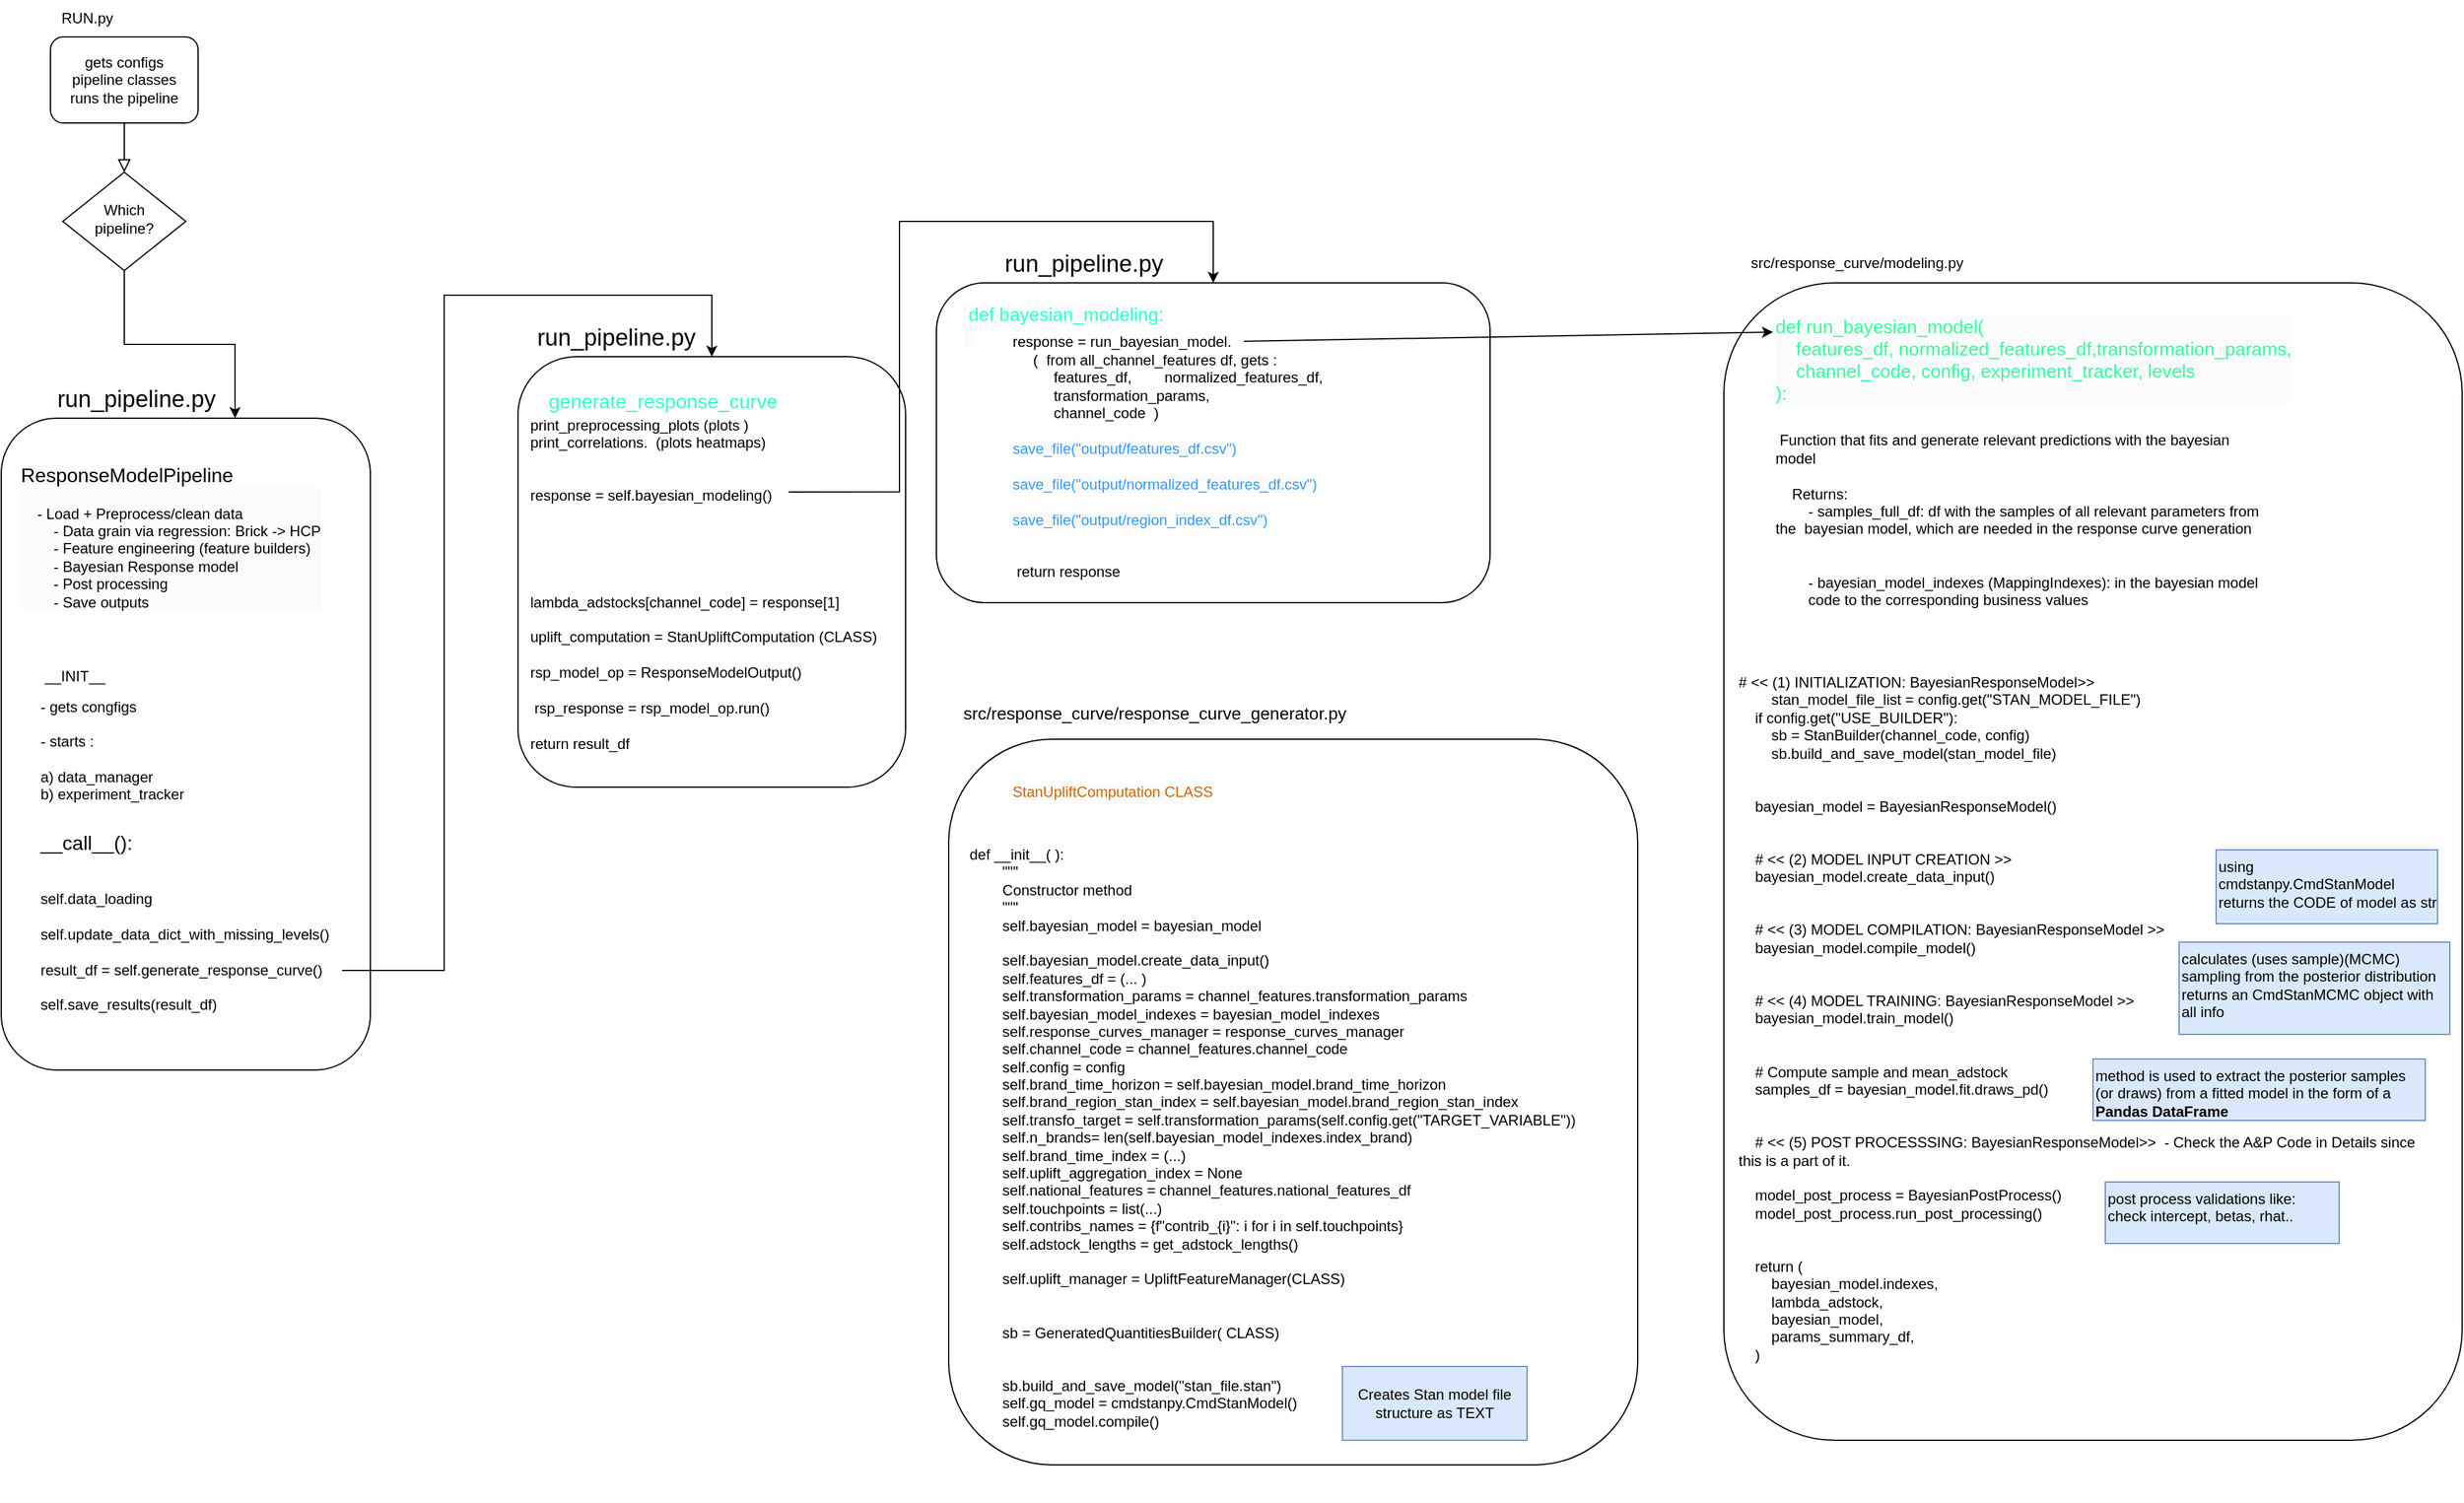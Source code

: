 <mxfile version="24.7.14">
  <diagram id="C5RBs43oDa-KdzZeNtuy" name="Page-1">
    <mxGraphModel dx="817" dy="543" grid="1" gridSize="10" guides="1" tooltips="1" connect="1" arrows="1" fold="1" page="1" pageScale="1" pageWidth="20000" pageHeight="2000" math="0" shadow="0">
      <root>
        <mxCell id="WIyWlLk6GJQsqaUBKTNV-0" />
        <mxCell id="WIyWlLk6GJQsqaUBKTNV-1" parent="WIyWlLk6GJQsqaUBKTNV-0" />
        <mxCell id="bgpGDWmcntnncIZ7-7qG-4" value="" style="rounded=1;whiteSpace=wrap;html=1;" vertex="1" parent="WIyWlLk6GJQsqaUBKTNV-1">
          <mxGeometry x="890" y="650" width="560" height="590" as="geometry" />
        </mxCell>
        <mxCell id="fa4uJrr_QhnZvR9-6Muc-73" value="" style="rounded=1;whiteSpace=wrap;html=1;" parent="WIyWlLk6GJQsqaUBKTNV-1" vertex="1">
          <mxGeometry x="1520" y="279" width="600" height="941" as="geometry" />
        </mxCell>
        <mxCell id="WIyWlLk6GJQsqaUBKTNV-2" value="" style="rounded=0;html=1;jettySize=auto;orthogonalLoop=1;fontSize=11;endArrow=block;endFill=0;endSize=8;strokeWidth=1;shadow=0;labelBackgroundColor=none;edgeStyle=orthogonalEdgeStyle;" parent="WIyWlLk6GJQsqaUBKTNV-1" source="WIyWlLk6GJQsqaUBKTNV-3" target="WIyWlLk6GJQsqaUBKTNV-6" edge="1">
          <mxGeometry relative="1" as="geometry" />
        </mxCell>
        <mxCell id="WIyWlLk6GJQsqaUBKTNV-3" value="gets configs&lt;div&gt;pipeline classes&lt;/div&gt;&lt;div&gt;runs the pipeline&lt;/div&gt;" style="rounded=1;whiteSpace=wrap;html=1;fontSize=12;glass=0;strokeWidth=1;shadow=0;" parent="WIyWlLk6GJQsqaUBKTNV-1" vertex="1">
          <mxGeometry x="160" y="79" width="120" height="70" as="geometry" />
        </mxCell>
        <mxCell id="fa4uJrr_QhnZvR9-6Muc-9" value="" style="edgeStyle=orthogonalEdgeStyle;rounded=0;orthogonalLoop=1;jettySize=auto;html=1;" parent="WIyWlLk6GJQsqaUBKTNV-1" source="WIyWlLk6GJQsqaUBKTNV-6" target="WIyWlLk6GJQsqaUBKTNV-7" edge="1">
          <mxGeometry relative="1" as="geometry">
            <Array as="points">
              <mxPoint x="220" y="329" />
              <mxPoint x="310" y="329" />
            </Array>
          </mxGeometry>
        </mxCell>
        <mxCell id="WIyWlLk6GJQsqaUBKTNV-6" value="Which&lt;div&gt;&amp;nbsp;pipeline?&amp;nbsp;&lt;/div&gt;" style="rhombus;whiteSpace=wrap;html=1;shadow=0;fontFamily=Helvetica;fontSize=12;align=center;strokeWidth=1;spacing=6;spacingTop=-4;" parent="WIyWlLk6GJQsqaUBKTNV-1" vertex="1">
          <mxGeometry x="170" y="189" width="100" height="80" as="geometry" />
        </mxCell>
        <mxCell id="WIyWlLk6GJQsqaUBKTNV-7" value="" style="rounded=1;whiteSpace=wrap;html=1;fontSize=12;glass=0;strokeWidth=1;shadow=0;" parent="WIyWlLk6GJQsqaUBKTNV-1" vertex="1">
          <mxGeometry x="120" y="389" width="300" height="530" as="geometry" />
        </mxCell>
        <mxCell id="fa4uJrr_QhnZvR9-6Muc-4" value="RUN.py" style="text;html=1;align=center;verticalAlign=middle;whiteSpace=wrap;rounded=0;" parent="WIyWlLk6GJQsqaUBKTNV-1" vertex="1">
          <mxGeometry x="160" y="49" width="60" height="30" as="geometry" />
        </mxCell>
        <mxCell id="fa4uJrr_QhnZvR9-6Muc-8" value="&lt;font style=&quot;forced-color-adjust: none; color: rgb(0, 0, 0); font-family: Helvetica; font-style: normal; font-variant-ligatures: normal; font-variant-caps: normal; font-weight: 400; letter-spacing: normal; orphans: 2; text-align: center; text-indent: 0px; text-transform: none; widows: 2; word-spacing: 0px; -webkit-text-stroke-width: 0px; white-space: normal; background-color: rgb(251, 251, 251); text-decoration-thickness: initial; text-decoration-style: initial; text-decoration-color: initial; font-size: 16px;&quot;&gt;ResponseModelPipeline&lt;/font&gt;&lt;div style=&quot;forced-color-adjust: none; color: rgb(0, 0, 0); font-family: Helvetica; font-size: 12px; font-style: normal; font-variant-ligatures: normal; font-variant-caps: normal; font-weight: 400; letter-spacing: normal; orphans: 2; text-align: center; text-indent: 0px; text-transform: none; widows: 2; word-spacing: 0px; -webkit-text-stroke-width: 0px; white-space: normal; background-color: rgb(251, 251, 251); text-decoration-thickness: initial; text-decoration-style: initial; text-decoration-color: initial;&quot;&gt;&lt;div style=&quot;forced-color-adjust: none; text-align: left;&quot;&gt;&lt;span style=&quot;forced-color-adjust: none; white-space: pre;&quot;&gt;&lt;span style=&quot;white-space: pre;&quot;&gt;&amp;nbsp;&amp;nbsp;&amp;nbsp;&amp;nbsp;&lt;/span&gt;&lt;/span&gt;&lt;/div&gt;&lt;div style=&quot;forced-color-adjust: none; text-align: left;&quot;&gt;&lt;span style=&quot;forced-color-adjust: none; white-space: pre;&quot;&gt;&lt;span style=&quot;white-space: pre;&quot;&gt;&amp;nbsp;&amp;nbsp;&amp;nbsp;&amp;nbsp;&lt;/span&gt;&lt;/span&gt;- Load + Preprocess/clean data&lt;/div&gt;&lt;div style=&quot;forced-color-adjust: none; text-align: left;&quot;&gt;&amp;nbsp; &amp;nbsp; &amp;nbsp; &amp;nbsp; - Data grain via regression: Brick -&amp;gt; HCP&lt;/div&gt;&lt;div style=&quot;forced-color-adjust: none; text-align: left;&quot;&gt;&amp;nbsp; &amp;nbsp; &amp;nbsp; &amp;nbsp; - Feature engineering (feature builders)&lt;/div&gt;&lt;div style=&quot;forced-color-adjust: none; text-align: left;&quot;&gt;&amp;nbsp; &amp;nbsp; &amp;nbsp; &amp;nbsp; - Bayesian Response model&lt;/div&gt;&lt;div style=&quot;forced-color-adjust: none; text-align: left;&quot;&gt;&amp;nbsp; &amp;nbsp; &amp;nbsp; &amp;nbsp; - Post processing&lt;/div&gt;&lt;div style=&quot;forced-color-adjust: none; text-align: left;&quot;&gt;&amp;nbsp; &amp;nbsp; &amp;nbsp; &amp;nbsp; - Save outputs&lt;/div&gt;&lt;/div&gt;" style="text;whiteSpace=wrap;html=1;" parent="WIyWlLk6GJQsqaUBKTNV-1" vertex="1">
          <mxGeometry x="134" y="419" width="280" height="140" as="geometry" />
        </mxCell>
        <mxCell id="fa4uJrr_QhnZvR9-6Muc-11" value="__INIT__" style="text;html=1;align=center;verticalAlign=middle;whiteSpace=wrap;rounded=0;" parent="WIyWlLk6GJQsqaUBKTNV-1" vertex="1">
          <mxGeometry x="150" y="584" width="60" height="30" as="geometry" />
        </mxCell>
        <mxCell id="fa4uJrr_QhnZvR9-6Muc-12" value="&lt;div&gt;&lt;br&gt;&lt;/div&gt;&lt;div&gt;- gets congfigs&lt;/div&gt;&lt;div&gt;&lt;br&gt;&lt;/div&gt;&lt;div&gt;- starts :&lt;/div&gt;&lt;div&gt;&lt;br&gt;&lt;/div&gt;&lt;div&gt;a) data_manager&lt;/div&gt;&lt;div&gt;b) experiment_tracker&lt;/div&gt;" style="text;html=1;align=left;verticalAlign=middle;whiteSpace=wrap;rounded=0;" parent="WIyWlLk6GJQsqaUBKTNV-1" vertex="1">
          <mxGeometry x="150" y="614" width="140" height="75" as="geometry" />
        </mxCell>
        <mxCell id="fa4uJrr_QhnZvR9-6Muc-16" value="&lt;font style=&quot;font-size: 16px;&quot;&gt;__call__():&lt;/font&gt;&lt;div&gt;&lt;font style=&quot;font-size: 12px;&quot;&gt;&lt;br&gt;&lt;/font&gt;&lt;/div&gt;&lt;div&gt;&lt;font style=&quot;font-size: 12px;&quot;&gt;&lt;br&gt;&lt;/font&gt;&lt;/div&gt;&lt;div&gt;&lt;font style=&quot;font-size: 12px;&quot;&gt;self.data_loading&amp;nbsp;&lt;/font&gt;&lt;/div&gt;&lt;div&gt;&lt;font style=&quot;font-size: 12px;&quot;&gt;&lt;br&gt;&lt;/font&gt;&lt;/div&gt;&lt;div&gt;&lt;font style=&quot;font-size: 12px;&quot;&gt;self.update_data_dict_with_missing_levels()&lt;/font&gt;&lt;/div&gt;&lt;div&gt;&lt;font style=&quot;font-size: 12px;&quot;&gt;&lt;br&gt;&lt;/font&gt;&lt;/div&gt;&lt;div&gt;&lt;font style=&quot;&quot;&gt;&lt;div style=&quot;&quot;&gt;result_df = self.generate_response_curve()&lt;/div&gt;&lt;div style=&quot;&quot;&gt;&lt;br&gt;&lt;/div&gt;&lt;div style=&quot;&quot;&gt;self.save_results(result_df)&lt;/div&gt;&lt;/font&gt;&lt;/div&gt;" style="text;html=1;align=left;verticalAlign=middle;whiteSpace=wrap;rounded=0;" parent="WIyWlLk6GJQsqaUBKTNV-1" vertex="1">
          <mxGeometry x="150" y="719" width="260" height="160" as="geometry" />
        </mxCell>
        <mxCell id="fa4uJrr_QhnZvR9-6Muc-17" value="&lt;font style=&quot;font-size: 19px;&quot;&gt;run_pipeline.py&lt;/font&gt;" style="text;html=1;align=center;verticalAlign=middle;whiteSpace=wrap;rounded=0;" parent="WIyWlLk6GJQsqaUBKTNV-1" vertex="1">
          <mxGeometry x="200" y="359" width="60" height="30" as="geometry" />
        </mxCell>
        <mxCell id="fa4uJrr_QhnZvR9-6Muc-56" value="" style="rounded=1;whiteSpace=wrap;html=1;" parent="WIyWlLk6GJQsqaUBKTNV-1" vertex="1">
          <mxGeometry x="540" y="339" width="315" height="350" as="geometry" />
        </mxCell>
        <mxCell id="fa4uJrr_QhnZvR9-6Muc-57" value="generate_response_curve" style="text;whiteSpace=wrap;fontSize=16;fontColor=#33FFC9;" parent="WIyWlLk6GJQsqaUBKTNV-1" vertex="1">
          <mxGeometry x="562.5" y="359" width="270" height="40" as="geometry" />
        </mxCell>
        <UserObject label="" link="save_file(&quot;output/features_df.csv&quot;&#xa;save_file(&quot;output/normalized_features_df.csv&quot;&#xa;save_file(&quot;output/region_index_df.csv&quot;" id="fa4uJrr_QhnZvR9-6Muc-61">
          <mxCell style="edgeStyle=orthogonalEdgeStyle;rounded=0;orthogonalLoop=1;jettySize=auto;html=1;entryX=0.5;entryY=0;entryDx=0;entryDy=0;" parent="WIyWlLk6GJQsqaUBKTNV-1" target="fa4uJrr_QhnZvR9-6Muc-56" edge="1">
            <mxGeometry x="-0.001" relative="1" as="geometry">
              <mxPoint x="397" y="838" as="sourcePoint" />
              <mxPoint x="320" y="399" as="targetPoint" />
              <Array as="points">
                <mxPoint x="480" y="838" />
                <mxPoint x="480" y="289" />
                <mxPoint x="698" y="289" />
              </Array>
              <mxPoint as="offset" />
            </mxGeometry>
          </mxCell>
        </UserObject>
        <mxCell id="fa4uJrr_QhnZvR9-6Muc-62" value="print_preprocessing_plots (plots )&lt;div&gt;print_correlations.&amp;nbsp; (plots heatmaps)&lt;br&gt;&lt;/div&gt;&lt;div&gt;&lt;br&gt;&lt;/div&gt;&lt;div&gt;&lt;br&gt;&lt;/div&gt;&lt;div&gt;response = self.bayesian_modeling()&lt;br&gt;&lt;/div&gt;&lt;div&gt;&lt;span style=&quot;white-space: pre;&quot;&gt;&#x9;&lt;/span&gt;&lt;br&gt;&lt;/div&gt;&lt;div&gt;&lt;br&gt;&lt;/div&gt;&lt;div&gt;&lt;br&gt;&lt;/div&gt;&lt;div&gt;&lt;br&gt;&lt;/div&gt;&lt;div&gt;&lt;br&gt;&lt;/div&gt;&lt;div&gt;&lt;div&gt;lambda_adstocks[channel_code] = response[1]&lt;/div&gt;&lt;div&gt;&lt;br&gt;&lt;/div&gt;&lt;div&gt;uplift_computation&amp;nbsp;= StanUpliftComputation (CLASS)&lt;/div&gt;&lt;/div&gt;&lt;div&gt;&lt;br&gt;&lt;/div&gt;&lt;div&gt;rsp_model_op = ResponseModelOutput()&lt;br&gt;&lt;/div&gt;&lt;div&gt;&lt;br&gt;&lt;/div&gt;&lt;div&gt;&amp;nbsp;rsp_response = rsp_model_op.run()&lt;br&gt;&lt;/div&gt;&lt;div&gt;&lt;br&gt;&lt;/div&gt;&lt;div&gt;return result_df&lt;br&gt;&lt;/div&gt;" style="text;html=1;align=left;verticalAlign=middle;whiteSpace=wrap;rounded=0;" parent="WIyWlLk6GJQsqaUBKTNV-1" vertex="1">
          <mxGeometry x="547.5" y="389" width="300" height="270" as="geometry" />
        </mxCell>
        <mxCell id="fa4uJrr_QhnZvR9-6Muc-64" value="" style="rounded=1;whiteSpace=wrap;html=1;" parent="WIyWlLk6GJQsqaUBKTNV-1" vertex="1">
          <mxGeometry x="880" y="279" width="450" height="260" as="geometry" />
        </mxCell>
        <UserObject label="  &#xa;response = run_bayesian_model. &#xa;     (  from all_channel_features df, gets :&#xa;          features_df,        normalized_features_df,&#xa;          transformation_params,&#xa;          channel_code  )&#xa;&#xa;&#xa;&#xa;&#xa;&#xa;&#xa;&#xa;     &#xa; return response" link="response = run_bayesian_model(&#xa;            all_channel_features[channel_code].features_df,&#xa;            all_channel_features[channel_code].normalized_features_df,&#xa;            all_channel_features[channel_code].transformation_params,&#xa;            all_channel_features[channel_code].channel_code,&#xa;            self.config,&#xa;            self.experiment_tracker,&#xa;            level,&#xa;        )&#xa;&#xa;&#xa;        save_file(&#xa;            data=all_channel_features[channel_code].features_df,&#xa;            file_name=f&#39;{&quot;output/features_df.csv&quot;}&#39;,&#xa;            experiment_tracker=self.experiment_tracker,&#xa;            mlflow_directory=channel_code&#xa;            if level is None&#xa;            else osp.join(level[&quot;speciality&quot;], level[&quot;segment_code&quot;], level[&quot;segment_value&quot;]),&#xa;        )&#xa;        save_file(&#xa;            data=all_channel_features[channel_code].normalized_features_df,&#xa;            file_name=f&#39;{&quot;output/normalized_features_df.csv&quot;}&#39;,&#xa;            experiment_tracker=self.experiment_tracker,&#xa;            mlflow_directory=channel_code&#xa;            if level is None&#xa;            else osp.join(level[&quot;speciality&quot;], level[&quot;segment_code&quot;], level[&quot;segment_value&quot;]),&#xa;        )&#xa;        save_file(&#xa;            data=response[0].region_index_df,&#xa;            file_name=f&#39;{&quot;output/region_index_df.csv&quot;}&#39;,&#xa;            experiment_tracker=self.experiment_tracker,&#xa;            mlflow_directory=channel_code&#xa;            if level is None&#xa;            else osp.join(level[&quot;speciality&quot;], level[&quot;segment_code&quot;], level[&quot;segment_value&quot;]),&#xa;        )&#xa;        return response" id="fa4uJrr_QhnZvR9-6Muc-63">
          <mxCell style="text;whiteSpace=wrap;" parent="WIyWlLk6GJQsqaUBKTNV-1" vertex="1">
            <mxGeometry x="940" y="299" width="380" height="240" as="geometry" />
          </mxCell>
        </UserObject>
        <UserObject label="" id="fa4uJrr_QhnZvR9-6Muc-66">
          <mxCell style="edgeStyle=orthogonalEdgeStyle;rounded=0;orthogonalLoop=1;jettySize=auto;html=1;entryX=0.5;entryY=0;entryDx=0;entryDy=0;exitX=0.708;exitY=0.222;exitDx=0;exitDy=0;exitPerimeter=0;" parent="WIyWlLk6GJQsqaUBKTNV-1" source="fa4uJrr_QhnZvR9-6Muc-62" target="fa4uJrr_QhnZvR9-6Muc-64" edge="1">
            <mxGeometry x="-0.001" relative="1" as="geometry">
              <mxPoint x="850" y="779" as="sourcePoint" />
              <mxPoint x="1240.5" y="429.47" as="targetPoint" />
              <Array as="points">
                <mxPoint x="850" y="449" />
                <mxPoint x="850" y="229" />
                <mxPoint x="1105" y="229" />
              </Array>
              <mxPoint as="offset" />
            </mxGeometry>
          </mxCell>
        </UserObject>
        <mxCell id="fa4uJrr_QhnZvR9-6Muc-68" value=" &#xa; Function that fits and generate relevant predictions with the bayesian model&#xa;&#xa;    Returns:&#xa;        - samples_full_df: df with the samples of all relevant parameters from the  bayesian model, which are needed in the response curve generation&#xa;&#xa;&#xa;        - bayesian_model_indexes (MappingIndexes): in the bayesian model&#xa;        code to the corresponding business values &#xa;&#xa;&#xa;&#xa;&#xa;&#xa;" style="text;whiteSpace=wrap;" parent="WIyWlLk6GJQsqaUBKTNV-1" vertex="1">
          <mxGeometry x="1560" y="379" width="400" height="191" as="geometry" />
        </mxCell>
        <UserObject label="src/response_curve/modeling.py" link="src/response_curve/modeling.py" id="fa4uJrr_QhnZvR9-6Muc-69">
          <mxCell style="text;whiteSpace=wrap;" parent="WIyWlLk6GJQsqaUBKTNV-1" vertex="1">
            <mxGeometry x="1540" y="249" width="210" height="40" as="geometry" />
          </mxCell>
        </UserObject>
        <mxCell id="fa4uJrr_QhnZvR9-6Muc-70" value="&lt;font style=&quot;font-size: 19px;&quot;&gt;run_pipeline.py&lt;/font&gt;" style="text;html=1;align=center;verticalAlign=middle;whiteSpace=wrap;rounded=0;" parent="WIyWlLk6GJQsqaUBKTNV-1" vertex="1">
          <mxGeometry x="590" y="309" width="60" height="30" as="geometry" />
        </mxCell>
        <mxCell id="fa4uJrr_QhnZvR9-6Muc-71" value="&lt;font style=&quot;font-size: 19px;&quot;&gt;run_pipeline.py&lt;/font&gt;" style="text;html=1;align=center;verticalAlign=middle;whiteSpace=wrap;rounded=0;" parent="WIyWlLk6GJQsqaUBKTNV-1" vertex="1">
          <mxGeometry x="970" y="249" width="60" height="30" as="geometry" />
        </mxCell>
        <mxCell id="fa4uJrr_QhnZvR9-6Muc-72" value="&lt;font color=&quot;#33ffc9&quot; style=&quot;font-size: 15px;&quot;&gt;&lt;span style=&quot;font-family: Helvetica; font-style: normal; font-variant-ligatures: normal; font-variant-caps: normal; font-weight: 400; letter-spacing: normal; orphans: 2; text-align: left; text-indent: 0px; text-transform: none; widows: 2; word-spacing: 0px; -webkit-text-stroke-width: 0px; white-space: normal; background-color: rgb(251, 251, 251); text-decoration-thickness: initial; text-decoration-style: initial; text-decoration-color: initial; float: none; display: inline !important;&quot;&gt;&amp;nbsp;def bayesian_modeling:&lt;/span&gt;&lt;br style=&quot;forced-color-adjust: none; padding: 0px; margin: 0px; font-family: Helvetica; font-style: normal; font-variant-ligatures: normal; font-variant-caps: normal; font-weight: 400; letter-spacing: normal; orphans: 2; text-align: left; text-indent: 0px; text-transform: none; widows: 2; word-spacing: 0px; -webkit-text-stroke-width: 0px; white-space: normal; background-color: rgb(251, 251, 251); text-decoration-thickness: initial; text-decoration-style: initial; text-decoration-color: initial;&quot;&gt;&lt;span style=&quot;forced-color-adjust: none; padding: 0px; margin: 0px; font-family: Helvetica; font-style: normal; font-variant-ligatures: normal; font-variant-caps: normal; font-weight: 400; letter-spacing: normal; orphans: 2; text-align: left; text-indent: 0px; text-transform: none; widows: 2; word-spacing: 0px; -webkit-text-stroke-width: 0px; background-color: rgb(251, 251, 251); text-decoration-thickness: initial; text-decoration-style: initial; text-decoration-color: initial; white-space: pre;&quot;&gt;&amp;nbsp;&amp;nbsp;&lt;/span&gt;&lt;/font&gt;" style="text;whiteSpace=wrap;html=1;" parent="WIyWlLk6GJQsqaUBKTNV-1" vertex="1">
          <mxGeometry x="900" y="289" width="230" height="50" as="geometry" />
        </mxCell>
        <mxCell id="fa4uJrr_QhnZvR9-6Muc-74" value="&lt;div style=&quot;forced-color-adjust: none; padding: 0px; margin: 0px; font-family: Helvetica; font-style: normal; font-variant-ligatures: normal; font-variant-caps: normal; font-weight: 400; letter-spacing: normal; orphans: 2; text-align: left; text-indent: 0px; text-transform: none; widows: 2; word-spacing: 0px; -webkit-text-stroke-width: 0px; white-space: normal; background-color: rgb(251, 251, 251); text-decoration-thickness: initial; text-decoration-style: initial; text-decoration-color: initial; font-size: 15px;&quot;&gt;&lt;font color=&quot;#33ff99&quot; style=&quot;font-size: 15px;&quot;&gt;def run_bayesian_model(&lt;/font&gt;&lt;/div&gt;&lt;div style=&quot;forced-color-adjust: none; padding: 0px; margin: 0px; font-family: Helvetica; font-style: normal; font-variant-ligatures: normal; font-variant-caps: normal; font-weight: 400; letter-spacing: normal; orphans: 2; text-align: left; text-indent: 0px; text-transform: none; widows: 2; word-spacing: 0px; -webkit-text-stroke-width: 0px; white-space: normal; background-color: rgb(251, 251, 251); text-decoration-thickness: initial; text-decoration-style: initial; text-decoration-color: initial; font-size: 15px;&quot;&gt;&lt;font color=&quot;#33ff99&quot; style=&quot;font-size: 15px;&quot;&gt;&amp;nbsp; &amp;nbsp; features_df, normalized_features_df,transformation_params,&lt;/font&gt;&lt;/div&gt;&lt;div style=&quot;forced-color-adjust: none; padding: 0px; margin: 0px; font-family: Helvetica; font-style: normal; font-variant-ligatures: normal; font-variant-caps: normal; font-weight: 400; letter-spacing: normal; orphans: 2; text-align: left; text-indent: 0px; text-transform: none; widows: 2; word-spacing: 0px; -webkit-text-stroke-width: 0px; white-space: normal; background-color: rgb(251, 251, 251); text-decoration-thickness: initial; text-decoration-style: initial; text-decoration-color: initial; font-size: 15px;&quot;&gt;&lt;font color=&quot;#33ff99&quot; style=&quot;font-size: 15px;&quot;&gt;&amp;nbsp; &amp;nbsp; channel_code, config, experiment_tracker, levels&lt;/font&gt;&lt;/div&gt;&lt;div style=&quot;forced-color-adjust: none; padding: 0px; margin: 0px; font-family: Helvetica; font-style: normal; font-variant-ligatures: normal; font-variant-caps: normal; font-weight: 400; letter-spacing: normal; orphans: 2; text-align: left; text-indent: 0px; text-transform: none; widows: 2; word-spacing: 0px; -webkit-text-stroke-width: 0px; white-space: normal; background-color: rgb(251, 251, 251); text-decoration-thickness: initial; text-decoration-style: initial; text-decoration-color: initial; font-size: 15px;&quot;&gt;&lt;font color=&quot;#33ff99&quot; style=&quot;font-size: 15px;&quot;&gt;):&lt;/font&gt;&lt;/div&gt;" style="text;whiteSpace=wrap;html=1;" parent="WIyWlLk6GJQsqaUBKTNV-1" vertex="1">
          <mxGeometry x="1560" y="299" width="480" height="80" as="geometry" />
        </mxCell>
        <UserObject label="# &lt;&lt; (1) INITIALIZATION: BayesianResponseModel&gt;&gt;&#xa;        stan_model_file_list = config.get(&quot;STAN_MODEL_FILE&quot;)&#xa;    if config.get(&quot;USE_BUILDER&quot;):&#xa;        sb = StanBuilder(channel_code, config)&#xa;        sb.build_and_save_model(stan_model_file)&#xa;&#xa;&#xa;    bayesian_model = BayesianResponseModel()&#xa;&#xa;&#xa;    # &lt;&lt; (2) MODEL INPUT CREATION &gt;&gt;&#xa;    bayesian_model.create_data_input()&#xa;&#xa;&#xa;    # &lt;&lt; (3) MODEL COMPILATION: BayesianResponseModel &gt;&gt;&#xa;    bayesian_model.compile_model()&#xa;&#xa;&#xa;    # &lt;&lt; (4) MODEL TRAINING: BayesianResponseModel &gt;&gt;&#xa;    bayesian_model.train_model()&#xa;&#xa;&#xa;    # Compute sample and mean_adstock&#xa;    samples_df = bayesian_model.fit.draws_pd()&#xa;&#xa;&#xa;    # &lt;&lt; (5) POST PROCESSSING: BayesianResponseModel&gt;&gt;  - Check the A&amp;P Code in Details since this is a part of it.&#xa;  &#xa;    model_post_process = BayesianPostProcess()&#xa;    model_post_process.run_post_processing()&#xa;&#xa;&#xa;    return (&#xa;        bayesian_model.indexes,&#xa;        lambda_adstock,&#xa;        bayesian_model,&#xa;        params_summary_df,&#xa;    )" link="# &lt;&lt; (1) INITIALIZATION: BayesianResponseModel&gt;&gt;&#xa;        stan_model_file_list = config.get(&quot;STAN_MODEL_FILE&quot;)&#xa;    if config.get(&quot;USE_BUILDER&quot;):&#xa;        sb = StanBuilder(channel_code, config)&#xa;        sb.build_and_save_model(stan_model_file)&#xa;&#xa;&#xa;    bayesian_model = BayesianResponseModel()&#xa;&#xa;&#xa;    # &lt;&lt; (2) MODEL INPUT CREATION &gt;&gt;&#xa;    bayesian_model.create_data_input()&#xa;&#xa;&#xa;    # &lt;&lt; (3) MODEL COMPILATION: BayesianResponseModel &gt;&gt;&#xa;    bayesian_model.compile_model()&#xa;&#xa;&#xa;    # &lt;&lt; (4) MODEL TRAINING: BayesianResponseModel &gt;&gt;&#xa;    bayesian_model.train_model()&#xa;&#xa;&#xa;    # Compute sample and mean_adstock&#xa;    samples_df = bayesian_model.fit.draws_pd()&#xa;&#xa;&#xa;    # &lt;&lt; (5) POST PROCESSSING: BayesianResponseModel&gt;&gt;  - Check the A&amp;P Code in Details since this is a part of it.&#xa;  &#xa;    model_post_process = BayesianPostProcess()&#xa;    model_post_process.run_post_processing()&#xa;    return (&#xa;        bayesian_model.indexes,&#xa;        lambda_adstock,&#xa;        bayesian_model,&#xa;        params_summary_df,&#xa;    )" id="fa4uJrr_QhnZvR9-6Muc-75">
          <mxCell style="text;whiteSpace=wrap;" parent="WIyWlLk6GJQsqaUBKTNV-1" vertex="1">
            <mxGeometry x="1530" y="590" width="560" height="560" as="geometry" />
          </mxCell>
        </UserObject>
        <mxCell id="fa4uJrr_QhnZvR9-6Muc-76" value="using &#xa;cmdstanpy.CmdStanModel&#xa;returns the CODE of model as str" style="text;whiteSpace=wrap;fillColor=#dae8fc;strokeColor=#6c8ebf;" parent="WIyWlLk6GJQsqaUBKTNV-1" vertex="1">
          <mxGeometry x="1920" y="740" width="180" height="60" as="geometry" />
        </mxCell>
        <mxCell id="fa4uJrr_QhnZvR9-6Muc-77" value="&lt;div&gt;calculates (uses sample)&lt;span style=&quot;background-color: initial;&quot;&gt;(MCMC)&amp;nbsp;&lt;/span&gt;&lt;/div&gt;&lt;div&gt;&lt;span style=&quot;background-color: initial;&quot;&gt;sampling from the posterior distribution&lt;/span&gt;&lt;/div&gt;&lt;div&gt;&lt;span style=&quot;background-color: initial;&quot;&gt;returns an&amp;nbsp;&lt;/span&gt;&lt;span style=&quot;background-color: initial;&quot;&gt;CmdStanMCMC object with all info&lt;/span&gt;&lt;/div&gt;" style="text;whiteSpace=wrap;html=1;fillColor=#dae8fc;strokeColor=#6c8ebf;" parent="WIyWlLk6GJQsqaUBKTNV-1" vertex="1">
          <mxGeometry x="1890" y="815" width="220" height="75" as="geometry" />
        </mxCell>
        <mxCell id="fa4uJrr_QhnZvR9-6Muc-79" value="method is used to extract the posterior samples (or draws) from a fitted model in the form of a &lt;strong&gt;Pandas DataFrame&lt;/strong&gt;" style="text;whiteSpace=wrap;html=1;fillColor=#dae8fc;strokeColor=#6c8ebf;" parent="WIyWlLk6GJQsqaUBKTNV-1" vertex="1">
          <mxGeometry x="1820" y="910" width="270" height="50" as="geometry" />
        </mxCell>
        <mxCell id="fa4uJrr_QhnZvR9-6Muc-81" value="" style="endArrow=classic;html=1;rounded=0;entryX=0;entryY=0.25;entryDx=0;entryDy=0;exitX=1;exitY=0.75;exitDx=0;exitDy=0;" parent="WIyWlLk6GJQsqaUBKTNV-1" source="fa4uJrr_QhnZvR9-6Muc-72" target="fa4uJrr_QhnZvR9-6Muc-74" edge="1">
          <mxGeometry width="50" height="50" relative="1" as="geometry">
            <mxPoint x="1170" y="340" as="sourcePoint" />
            <mxPoint x="1220" y="290" as="targetPoint" />
          </mxGeometry>
        </mxCell>
        <mxCell id="bgpGDWmcntnncIZ7-7qG-0" value="post process validations like:&#xa;check intercept, betas, rhat.." style="text;whiteSpace=wrap;fillColor=#dae8fc;strokeColor=#6c8ebf;" vertex="1" parent="WIyWlLk6GJQsqaUBKTNV-1">
          <mxGeometry x="1830" y="1010" width="190" height="50" as="geometry" />
        </mxCell>
        <UserObject label="&lt;font color=&quot;#3399ff&quot;&gt;&lt;span style=&quot;font-family: Helvetica; font-size: 12px; font-style: normal; font-variant-ligatures: normal; font-variant-caps: normal; font-weight: 400; letter-spacing: normal; orphans: 2; text-align: left; text-indent: 0px; text-transform: none; widows: 2; word-spacing: 0px; -webkit-text-stroke-width: 0px; white-space: normal; background-color: rgb(251, 251, 251); text-decoration-thickness: initial; text-decoration-style: initial; text-decoration-color: initial; float: none; display: inline !important;&quot;&gt;save_file(&quot;output/features_df.csv&quot;)&lt;/span&gt;&lt;br style=&quot;forced-color-adjust: none; padding: 0px; margin: 0px; font-family: Helvetica; font-size: 12px; font-style: normal; font-variant-ligatures: normal; font-variant-caps: normal; font-weight: 400; letter-spacing: normal; orphans: 2; text-align: left; text-indent: 0px; text-transform: none; widows: 2; word-spacing: 0px; -webkit-text-stroke-width: 0px; white-space: normal; background-color: rgb(251, 251, 251); text-decoration-thickness: initial; text-decoration-style: initial; text-decoration-color: initial;&quot;&gt;&lt;br style=&quot;forced-color-adjust: none; padding: 0px; margin: 0px; font-family: Helvetica; font-size: 12px; font-style: normal; font-variant-ligatures: normal; font-variant-caps: normal; font-weight: 400; letter-spacing: normal; orphans: 2; text-align: left; text-indent: 0px; text-transform: none; widows: 2; word-spacing: 0px; -webkit-text-stroke-width: 0px; white-space: normal; background-color: rgb(251, 251, 251); text-decoration-thickness: initial; text-decoration-style: initial; text-decoration-color: initial;&quot;&gt;&lt;span style=&quot;font-family: Helvetica; font-size: 12px; font-style: normal; font-variant-ligatures: normal; font-variant-caps: normal; font-weight: 400; letter-spacing: normal; orphans: 2; text-align: left; text-indent: 0px; text-transform: none; widows: 2; word-spacing: 0px; -webkit-text-stroke-width: 0px; white-space: normal; background-color: rgb(251, 251, 251); text-decoration-thickness: initial; text-decoration-style: initial; text-decoration-color: initial; float: none; display: inline !important;&quot;&gt;save_file(&quot;output/normalized_features_df.csv&quot;)&lt;/span&gt;&lt;br style=&quot;forced-color-adjust: none; padding: 0px; margin: 0px; font-family: Helvetica; font-size: 12px; font-style: normal; font-variant-ligatures: normal; font-variant-caps: normal; font-weight: 400; letter-spacing: normal; orphans: 2; text-align: left; text-indent: 0px; text-transform: none; widows: 2; word-spacing: 0px; -webkit-text-stroke-width: 0px; white-space: normal; background-color: rgb(251, 251, 251); text-decoration-thickness: initial; text-decoration-style: initial; text-decoration-color: initial;&quot;&gt;&lt;br style=&quot;forced-color-adjust: none; padding: 0px; margin: 0px; font-family: Helvetica; font-size: 12px; font-style: normal; font-variant-ligatures: normal; font-variant-caps: normal; font-weight: 400; letter-spacing: normal; orphans: 2; text-align: left; text-indent: 0px; text-transform: none; widows: 2; word-spacing: 0px; -webkit-text-stroke-width: 0px; white-space: normal; background-color: rgb(251, 251, 251); text-decoration-thickness: initial; text-decoration-style: initial; text-decoration-color: initial;&quot;&gt;&lt;span style=&quot;font-family: Helvetica; font-size: 12px; font-style: normal; font-variant-ligatures: normal; font-variant-caps: normal; font-weight: 400; letter-spacing: normal; orphans: 2; text-align: left; text-indent: 0px; text-transform: none; widows: 2; word-spacing: 0px; -webkit-text-stroke-width: 0px; white-space: normal; background-color: rgb(251, 251, 251); text-decoration-thickness: initial; text-decoration-style: initial; text-decoration-color: initial; float: none; display: inline !important;&quot;&gt;save_file(&quot;output/region_index_df.csv&quot;)&lt;/span&gt;&lt;/font&gt;" link="&lt;span style=&quot;color: rgb(0, 0, 0); font-family: Helvetica; font-size: 12px; font-style: normal; font-variant-ligatures: normal; font-variant-caps: normal; font-weight: 400; letter-spacing: normal; orphans: 2; text-align: left; text-indent: 0px; text-transform: none; widows: 2; word-spacing: 0px; -webkit-text-stroke-width: 0px; white-space: normal; background-color: rgb(251, 251, 251); text-decoration-thickness: initial; text-decoration-style: initial; text-decoration-color: initial; display: inline !important; float: none;&quot;&gt;save_file(&quot;output/features_df.csv&quot;)&lt;/span&gt;&lt;br style=&quot;forced-color-adjust: none; padding: 0px; margin: 0px; color: rgb(0, 0, 0); font-family: Helvetica; font-size: 12px; font-style: normal; font-variant-ligatures: normal; font-variant-caps: normal; font-weight: 400; letter-spacing: normal; orphans: 2; text-align: left; text-indent: 0px; text-transform: none; widows: 2; word-spacing: 0px; -webkit-text-stroke-width: 0px; white-space: normal; background-color: rgb(251, 251, 251); text-decoration-thickness: initial; text-decoration-style: initial; text-decoration-color: initial;&quot;&gt;&lt;br style=&quot;forced-color-adjust: none; padding: 0px; margin: 0px; color: rgb(0, 0, 0); font-family: Helvetica; font-size: 12px; font-style: normal; font-variant-ligatures: normal; font-variant-caps: normal; font-weight: 400; letter-spacing: normal; orphans: 2; text-align: left; text-indent: 0px; text-transform: none; widows: 2; word-spacing: 0px; -webkit-text-stroke-width: 0px; white-space: normal; background-color: rgb(251, 251, 251); text-decoration-thickness: initial; text-decoration-style: initial; text-decoration-color: initial;&quot;&gt;&lt;br style=&quot;forced-color-adjust: none; padding: 0px; margin: 0px; color: rgb(0, 0, 0); font-family: Helvetica; font-size: 12px; font-style: normal; font-variant-ligatures: normal; font-variant-caps: normal; font-weight: 400; letter-spacing: normal; orphans: 2; text-align: left; text-indent: 0px; text-transform: none; widows: 2; word-spacing: 0px; -webkit-text-stroke-width: 0px; white-space: normal; background-color: rgb(251, 251, 251); text-decoration-thickness: initial; text-decoration-style: initial; text-decoration-color: initial;&quot;&gt;&lt;span style=&quot;color: rgb(0, 0, 0); font-family: Helvetica; font-size: 12px; font-style: normal; font-variant-ligatures: normal; font-variant-caps: normal; font-weight: 400; letter-spacing: normal; orphans: 2; text-align: left; text-indent: 0px; text-transform: none; widows: 2; word-spacing: 0px; -webkit-text-stroke-width: 0px; white-space: normal; background-color: rgb(251, 251, 251); text-decoration-thickness: initial; text-decoration-style: initial; text-decoration-color: initial; display: inline !important; float: none;&quot;&gt;save_file(&quot;output/normalized_features_df.csv&quot;)&lt;/span&gt;&lt;br style=&quot;forced-color-adjust: none; padding: 0px; margin: 0px; color: rgb(0, 0, 0); font-family: Helvetica; font-size: 12px; font-style: normal; font-variant-ligatures: normal; font-variant-caps: normal; font-weight: 400; letter-spacing: normal; orphans: 2; text-align: left; text-indent: 0px; text-transform: none; widows: 2; word-spacing: 0px; -webkit-text-stroke-width: 0px; white-space: normal; background-color: rgb(251, 251, 251); text-decoration-thickness: initial; text-decoration-style: initial; text-decoration-color: initial;&quot;&gt;&lt;br style=&quot;forced-color-adjust: none; padding: 0px; margin: 0px; color: rgb(0, 0, 0); font-family: Helvetica; font-size: 12px; font-style: normal; font-variant-ligatures: normal; font-variant-caps: normal; font-weight: 400; letter-spacing: normal; orphans: 2; text-align: left; text-indent: 0px; text-transform: none; widows: 2; word-spacing: 0px; -webkit-text-stroke-width: 0px; white-space: normal; background-color: rgb(251, 251, 251); text-decoration-thickness: initial; text-decoration-style: initial; text-decoration-color: initial;&quot;&gt;&lt;span style=&quot;color: rgb(0, 0, 0); font-family: Helvetica; font-size: 12px; font-style: normal; font-variant-ligatures: normal; font-variant-caps: normal; font-weight: 400; letter-spacing: normal; orphans: 2; text-align: left; text-indent: 0px; text-transform: none; widows: 2; word-spacing: 0px; -webkit-text-stroke-width: 0px; white-space: normal; background-color: rgb(251, 251, 251); text-decoration-thickness: initial; text-decoration-style: initial; text-decoration-color: initial; display: inline !important; float: none;&quot;&gt;save_file(&quot;output/region_index_df.csv&quot;)&lt;/span&gt;&lt;br style=&quot;forced-color-adjust: none; padding: 0px; margin: 0px; color: rgb(0, 0, 0); font-family: Helvetica; font-size: 12px; font-style: normal; font-variant-ligatures: normal; font-variant-caps: normal; font-weight: 400; letter-spacing: normal; orphans: 2; text-align: left; text-indent: 0px; text-transform: none; widows: 2; word-spacing: 0px; -webkit-text-stroke-width: 0px; white-space: normal; background-color: rgb(251, 251, 251); text-decoration-thickness: initial; text-decoration-style: initial; text-decoration-color: initial;&quot;&gt;" id="bgpGDWmcntnncIZ7-7qG-1">
          <mxCell style="text;whiteSpace=wrap;html=1;" vertex="1" parent="WIyWlLk6GJQsqaUBKTNV-1">
            <mxGeometry x="940" y="400" width="280" height="100" as="geometry" />
          </mxCell>
        </UserObject>
        <UserObject label="src/response_curve/response_curve_generator.py" link="src/response_curve/response_curve_generator.py" id="bgpGDWmcntnncIZ7-7qG-3">
          <mxCell style="text;whiteSpace=wrap;strokeWidth=2;fontSize=14;" vertex="1" parent="WIyWlLk6GJQsqaUBKTNV-1">
            <mxGeometry x="900" y="614" width="370" height="40" as="geometry" />
          </mxCell>
        </UserObject>
        <mxCell id="bgpGDWmcntnncIZ7-7qG-6" value="&lt;span style=&quot;font-family: Helvetica; font-size: 12px; font-style: normal; font-variant-ligatures: normal; font-variant-caps: normal; font-weight: 400; letter-spacing: normal; orphans: 2; text-align: left; text-indent: 0px; text-transform: none; widows: 2; word-spacing: 0px; -webkit-text-stroke-width: 0px; white-space: normal; background-color: rgb(251, 251, 251); text-decoration-thickness: initial; text-decoration-style: initial; text-decoration-color: initial; float: none; display: inline !important;&quot;&gt;&lt;font color=&quot;#cc6600&quot;&gt;StanUpliftComputation CLASS&lt;/font&gt;&lt;/span&gt;" style="text;whiteSpace=wrap;html=1;" vertex="1" parent="WIyWlLk6GJQsqaUBKTNV-1">
          <mxGeometry x="940" y="679" width="200" height="40" as="geometry" />
        </mxCell>
        <UserObject label="def __init__( ):&#xa;        &quot;&quot;&quot;&#xa;        Constructor method&#xa;        &quot;&quot;&quot;&#xa;        self.bayesian_model = bayesian_model&#xa;        &#xa;        self.bayesian_model.create_data_input()&#xa;        self.features_df = (... )&#xa;        self.transformation_params = channel_features.transformation_params&#xa;        self.bayesian_model_indexes = bayesian_model_indexes&#xa;        self.response_curves_manager = response_curves_manager&#xa;        self.channel_code = channel_features.channel_code&#xa;        self.config = config&#xa;        self.brand_time_horizon = self.bayesian_model.brand_time_horizon&#xa;        self.brand_region_stan_index = self.bayesian_model.brand_region_stan_index&#xa;        self.transfo_target = self.transformation_params(self.config.get(&quot;TARGET_VARIABLE&quot;))&#xa;        self.n_brands= len(self.bayesian_model_indexes.index_brand)&#xa;        self.brand_time_index = (...)&#xa;        self.uplift_aggregation_index = None&#xa;        self.national_features = channel_features.national_features_df&#xa;        self.touchpoints = list(...)&#xa;        self.contribs_names = {f&quot;contrib_{i}&quot;: i for i in self.touchpoints}&#xa;        self.adstock_lengths = get_adstock_lengths()&#xa;&#xa;        self.uplift_manager = UpliftFeatureManager(CLASS)&#xa;&#xa;&#xa;        sb = GeneratedQuantitiesBuilder( CLASS)&#xa;&#xa;&#xa;        sb.build_and_save_model(&quot;stan_file.stan&quot;)&#xa;        self.gq_model = cmdstanpy.CmdStanModel()&#xa;        self.gq_model.compile()" link="def __init__( ):&#xa;        &quot;&quot;&quot;&#xa;        Constructor method&#xa;        &quot;&quot;&quot;&#xa;        self.bayesian_model = bayesian_model&#xa;        &#xa;        self.bayesian_model.create_data_input()&#xa;        self.features_df = (... )&#xa;        self.transformation_params = channel_features.transformation_params&#xa;        self.bayesian_model_indexes = bayesian_model_indexes&#xa;        self.response_curves_manager = response_curves_manager&#xa;        self.channel_code = channel_features.channel_code&#xa;        self.config = config&#xa;        self.brand_time_horizon = self.bayesian_model.brand_time_horizon&#xa;        self.brand_region_stan_index = self.bayesian_model.brand_region_stan_index&#xa;&#xa;&#xa;        self.transfo_target = self.transformation_params(self.config.get(&quot;TARGET_VARIABLE&quot;))&#xa;        self.n_brands = len(self.bayesian_model_indexes.index_brand)&#xa;        self.brand_time_index = (...)&#xa;&#xa;&#xa;        self.uplift_aggregation_index = None&#xa;        self.national_features = channel_features.national_features_df&#xa;&#xa;&#xa;        self.touchpoints = list(...)&#xa;        self.contribs_names = {f&quot;contrib_{i}&quot;: i for i in self.touchpoints}&#xa;        self.adstock_lengths = get_adstock_lengths()&#xa;        self.uplift_manager = UpliftFeatureManager(CLASS)&#xa;&#xa;&#xa;        sb = GeneratedQuantitiesBuilder( )&#xa;        sb.build_and_save_model(&quot;stan_file.stan&quot;)&#xa;        self.gq_model = cmdstanpy.CmdStanModel()&#xa;        self.gq_model.compile()" id="bgpGDWmcntnncIZ7-7qG-7">
          <mxCell style="text;whiteSpace=wrap;" vertex="1" parent="WIyWlLk6GJQsqaUBKTNV-1">
            <mxGeometry x="905" y="730" width="530" height="540" as="geometry" />
          </mxCell>
        </UserObject>
        <mxCell id="bgpGDWmcntnncIZ7-7qG-9" value="Creates Stan model file structure as TEXT" style="text;html=1;align=center;verticalAlign=middle;whiteSpace=wrap;rounded=0;fillColor=#dae8fc;strokeColor=#6c8ebf;" vertex="1" parent="WIyWlLk6GJQsqaUBKTNV-1">
          <mxGeometry x="1210" y="1160" width="150" height="60" as="geometry" />
        </mxCell>
      </root>
    </mxGraphModel>
  </diagram>
</mxfile>
